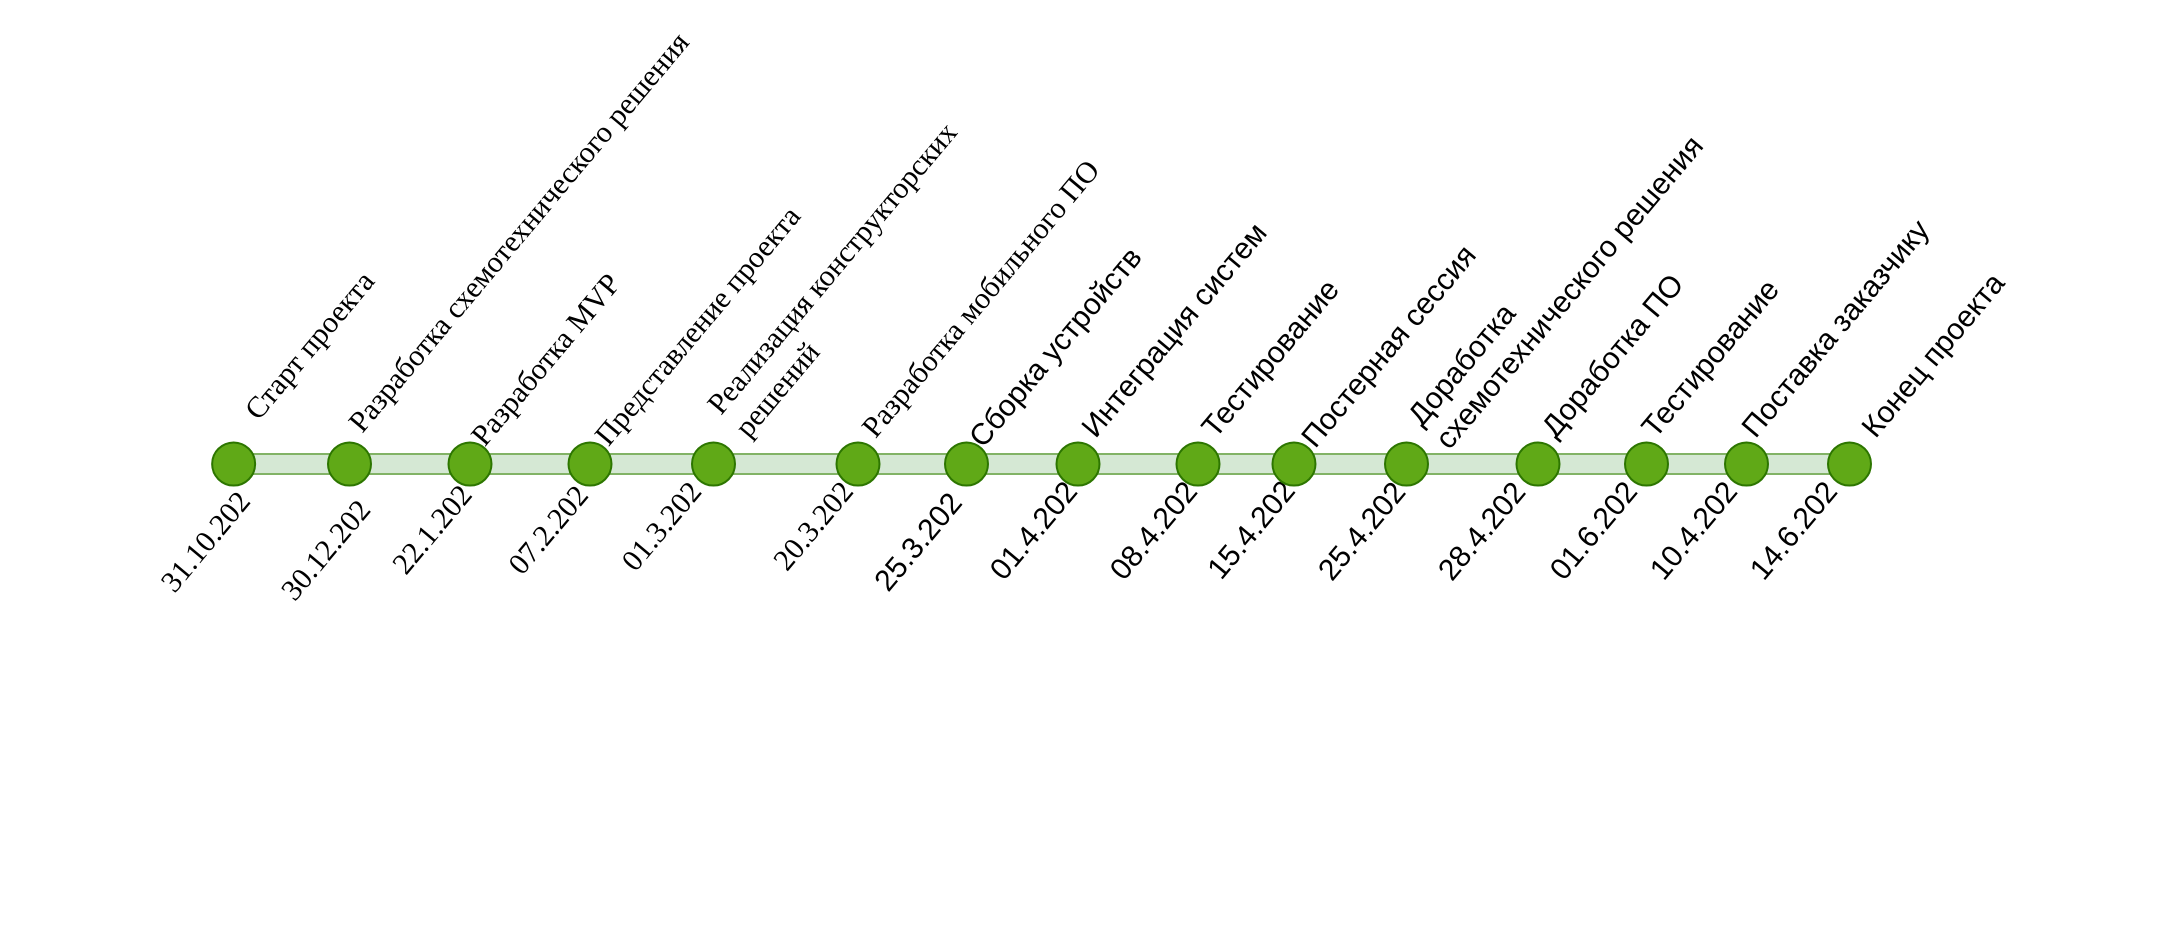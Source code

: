 <mxfile version="22.1.21" type="github">
  <diagram name="Страница — 1" id="I9JSmd46j2xp5LtKOo97">
    <mxGraphModel dx="945" dy="287" grid="1" gridSize="10" guides="1" tooltips="1" connect="1" arrows="1" fold="1" page="0" pageScale="1" pageWidth="827" pageHeight="1169" math="0" shadow="0">
      <root>
        <mxCell id="0" />
        <mxCell id="1" parent="0" />
        <mxCell id="Hk1t5FaP1TsDuf1RBor3-2" value="" style="rounded=1;whiteSpace=wrap;html=1;labelBackgroundColor=default;fillColor=#d5e8d4;strokeColor=#82b366;align=left;" vertex="1" parent="1">
          <mxGeometry x="40" y="280" width="820" height="10" as="geometry" />
        </mxCell>
        <mxCell id="Hk1t5FaP1TsDuf1RBor3-3" value="&lt;font face=&quot;Tahoma&quot; style=&quot;font-size: 15px;&quot;&gt;Старт проекта&lt;/font&gt;" style="text;html=1;strokeColor=none;fillColor=none;align=center;verticalAlign=middle;whiteSpace=wrap;rounded=0;rotation=-50;fontSize=15;" vertex="1" parent="1">
          <mxGeometry x="20.0" y="210" width="120" height="30" as="geometry" />
        </mxCell>
        <mxCell id="Hk1t5FaP1TsDuf1RBor3-5" value="&lt;font face=&quot;Tahoma&quot; style=&quot;font-size: 15px;&quot;&gt;Разработка схемотехнического решения&lt;/font&gt;" style="text;html=1;strokeColor=none;fillColor=none;align=left;verticalAlign=middle;whiteSpace=wrap;rounded=0;rotation=-50;fontSize=15;" vertex="1" parent="1">
          <mxGeometry x="53.57" y="150" width="266.43" height="30" as="geometry" />
        </mxCell>
        <mxCell id="Hk1t5FaP1TsDuf1RBor3-6" value="&lt;font face=&quot;Tahoma&quot; style=&quot;font-size: 15px;&quot;&gt;Разработка MVP&lt;/font&gt;" style="text;html=1;strokeColor=none;fillColor=none;align=left;verticalAlign=middle;whiteSpace=wrap;rounded=0;rotation=-50;fontSize=15;" vertex="1" parent="1">
          <mxGeometry x="130" y="190" width="181.99" height="30" as="geometry" />
        </mxCell>
        <mxCell id="Hk1t5FaP1TsDuf1RBor3-7" value="&lt;font face=&quot;Tahoma&quot;&gt;Представление проекта&lt;/font&gt;" style="text;html=1;strokeColor=none;fillColor=none;align=left;verticalAlign=middle;whiteSpace=wrap;rounded=0;rotation=-50;fontSize=15;" vertex="1" parent="1">
          <mxGeometry x="191.75" y="190" width="181.99" height="30" as="geometry" />
        </mxCell>
        <mxCell id="Hk1t5FaP1TsDuf1RBor3-8" value="&lt;font face=&quot;Tahoma&quot;&gt;Реализация конструкторских решений&lt;/font&gt;" style="text;html=1;strokeColor=none;fillColor=none;align=left;verticalAlign=middle;whiteSpace=wrap;rounded=0;rotation=-50;fontSize=15;" vertex="1" parent="1">
          <mxGeometry x="250" y="169.27" width="210" height="30" as="geometry" />
        </mxCell>
        <mxCell id="Hk1t5FaP1TsDuf1RBor3-9" value="&lt;font face=&quot;Tahoma&quot;&gt;Разработка мобильного ПО&lt;/font&gt;" style="text;html=1;strokeColor=none;fillColor=none;align=left;verticalAlign=middle;whiteSpace=wrap;rounded=0;rotation=-50;fontSize=15;" vertex="1" parent="1">
          <mxGeometry x="320" y="174.76" width="210" height="30" as="geometry" />
        </mxCell>
        <mxCell id="Hk1t5FaP1TsDuf1RBor3-10" value="Интеграция систем" style="text;html=1;strokeColor=none;fillColor=none;align=left;verticalAlign=middle;whiteSpace=wrap;rounded=0;rotation=-50;fontSize=15;" vertex="1" parent="1">
          <mxGeometry x="430" y="174.76" width="210" height="30" as="geometry" />
        </mxCell>
        <mxCell id="Hk1t5FaP1TsDuf1RBor3-11" value="Сборка устройств" style="text;html=1;strokeColor=none;fillColor=none;align=left;verticalAlign=middle;whiteSpace=wrap;rounded=0;rotation=-50;fontSize=15;" vertex="1" parent="1">
          <mxGeometry x="373.74" y="180" width="210" height="30" as="geometry" />
        </mxCell>
        <mxCell id="Hk1t5FaP1TsDuf1RBor3-12" value="Тестирование" style="text;html=1;strokeColor=none;fillColor=none;align=left;verticalAlign=middle;whiteSpace=wrap;rounded=0;rotation=-50;fontSize=15;" vertex="1" parent="1">
          <mxGeometry x="490" y="174.76" width="210" height="30" as="geometry" />
        </mxCell>
        <mxCell id="Hk1t5FaP1TsDuf1RBor3-14" value="Постерная сессия" style="text;html=1;strokeColor=none;fillColor=none;align=left;verticalAlign=middle;whiteSpace=wrap;rounded=0;rotation=-50;fontSize=15;" vertex="1" parent="1">
          <mxGeometry x="540" y="180" width="210" height="30" as="geometry" />
        </mxCell>
        <mxCell id="Hk1t5FaP1TsDuf1RBor3-15" value="Доработка схемотехнического решения" style="text;html=1;strokeColor=none;fillColor=none;align=left;verticalAlign=middle;whiteSpace=wrap;rounded=0;rotation=-50;fontSize=15;" vertex="1" parent="1">
          <mxGeometry x="600" y="174.76" width="210" height="30" as="geometry" />
        </mxCell>
        <mxCell id="Hk1t5FaP1TsDuf1RBor3-16" value="Доработка ПО" style="text;html=1;strokeColor=none;fillColor=none;align=left;verticalAlign=middle;whiteSpace=wrap;rounded=0;rotation=-50;fontSize=15;" vertex="1" parent="1">
          <mxGeometry x="660" y="174.76" width="210" height="30" as="geometry" />
        </mxCell>
        <mxCell id="Hk1t5FaP1TsDuf1RBor3-17" value="Тестирование" style="text;html=1;strokeColor=none;fillColor=none;align=left;verticalAlign=middle;whiteSpace=wrap;rounded=0;rotation=-50;fontSize=15;" vertex="1" parent="1">
          <mxGeometry x="710" y="174.76" width="210" height="30" as="geometry" />
        </mxCell>
        <mxCell id="Hk1t5FaP1TsDuf1RBor3-18" value="Поставка заказчику" style="text;html=1;strokeColor=none;fillColor=none;align=left;verticalAlign=middle;whiteSpace=wrap;rounded=0;rotation=-50;fontSize=15;" vertex="1" parent="1">
          <mxGeometry x="760" y="174.76" width="210" height="30" as="geometry" />
        </mxCell>
        <mxCell id="Hk1t5FaP1TsDuf1RBor3-19" value="Конец проекта" style="text;html=1;strokeColor=none;fillColor=none;align=left;verticalAlign=middle;whiteSpace=wrap;rounded=0;rotation=-50;fontSize=15;" vertex="1" parent="1">
          <mxGeometry x="820" y="174.76" width="210" height="30" as="geometry" />
        </mxCell>
        <mxCell id="Hk1t5FaP1TsDuf1RBor3-22" value="&lt;font face=&quot;Tahoma&quot; style=&quot;font-size: 15px;&quot;&gt;31.10.202&lt;/font&gt;" style="text;html=1;strokeColor=none;fillColor=none;align=right;verticalAlign=middle;whiteSpace=wrap;rounded=0;rotation=-50;fontSize=15;" vertex="1" parent="1">
          <mxGeometry x="-50" y="329.27" width="120" height="30" as="geometry" />
        </mxCell>
        <mxCell id="Hk1t5FaP1TsDuf1RBor3-23" value="&lt;font face=&quot;Tahoma&quot; style=&quot;font-size: 15px;&quot;&gt;30.12.202&lt;/font&gt;" style="text;html=1;strokeColor=none;fillColor=none;align=right;verticalAlign=middle;whiteSpace=wrap;rounded=0;rotation=-50;fontSize=15;" vertex="1" parent="1">
          <mxGeometry x="-110" y="389.27" width="266.43" height="30" as="geometry" />
        </mxCell>
        <mxCell id="Hk1t5FaP1TsDuf1RBor3-24" value="&lt;font face=&quot;Tahoma&quot; style=&quot;font-size: 15px;&quot;&gt;22.1.202&lt;/font&gt;" style="text;html=1;strokeColor=none;fillColor=none;align=right;verticalAlign=middle;whiteSpace=wrap;rounded=0;rotation=-50;fontSize=15;" vertex="1" parent="1">
          <mxGeometry x="9.76" y="350" width="181.99" height="30" as="geometry" />
        </mxCell>
        <mxCell id="Hk1t5FaP1TsDuf1RBor3-25" value="&lt;font face=&quot;Tahoma&quot;&gt;07.2.202&lt;/font&gt;" style="text;html=1;strokeColor=none;fillColor=none;align=right;verticalAlign=middle;whiteSpace=wrap;rounded=0;rotation=-50;fontSize=15;" vertex="1" parent="1">
          <mxGeometry x="68.01" y="350" width="181.99" height="30" as="geometry" />
        </mxCell>
        <mxCell id="Hk1t5FaP1TsDuf1RBor3-26" value="&lt;font face=&quot;Tahoma&quot;&gt;01.3.202&lt;/font&gt;" style="text;html=1;strokeColor=none;fillColor=none;align=right;verticalAlign=middle;whiteSpace=wrap;rounded=0;rotation=-50;fontSize=15;" vertex="1" parent="1">
          <mxGeometry x="101.99" y="359.27" width="210" height="30" as="geometry" />
        </mxCell>
        <mxCell id="Hk1t5FaP1TsDuf1RBor3-27" value="&lt;font face=&quot;Tahoma&quot;&gt;20.3.202&lt;/font&gt;" style="text;html=1;strokeColor=none;fillColor=none;align=right;verticalAlign=middle;whiteSpace=wrap;rounded=0;rotation=-50;fontSize=15;" vertex="1" parent="1">
          <mxGeometry x="177.75" y="359.27" width="210" height="30" as="geometry" />
        </mxCell>
        <mxCell id="Hk1t5FaP1TsDuf1RBor3-28" value="01.4.202" style="text;html=1;strokeColor=none;fillColor=none;align=right;verticalAlign=middle;whiteSpace=wrap;rounded=0;rotation=-50;fontSize=15;" vertex="1" parent="1">
          <mxGeometry x="290" y="359.27" width="210" height="30" as="geometry" />
        </mxCell>
        <mxCell id="Hk1t5FaP1TsDuf1RBor3-29" value="25.3.202" style="text;html=1;strokeColor=none;fillColor=none;align=right;verticalAlign=middle;whiteSpace=wrap;rounded=0;rotation=-50;fontSize=15;" vertex="1" parent="1">
          <mxGeometry x="231.75" y="364.76" width="210" height="30" as="geometry" />
        </mxCell>
        <mxCell id="Hk1t5FaP1TsDuf1RBor3-30" value="08.4.202" style="text;html=1;strokeColor=none;fillColor=none;align=right;verticalAlign=middle;whiteSpace=wrap;rounded=0;rotation=-50;fontSize=15;" vertex="1" parent="1">
          <mxGeometry x="350" y="359.27" width="210" height="30" as="geometry" />
        </mxCell>
        <mxCell id="Hk1t5FaP1TsDuf1RBor3-31" value="15.4.202" style="text;html=1;strokeColor=none;fillColor=none;align=right;verticalAlign=middle;whiteSpace=wrap;rounded=0;rotation=-50;fontSize=15;" vertex="1" parent="1">
          <mxGeometry x="398.5" y="359.27" width="210" height="30" as="geometry" />
        </mxCell>
        <mxCell id="Hk1t5FaP1TsDuf1RBor3-32" value="25.4.202" style="text;html=1;strokeColor=none;fillColor=none;align=right;verticalAlign=middle;whiteSpace=wrap;rounded=0;rotation=-50;fontSize=15;" vertex="1" parent="1">
          <mxGeometry x="454.25" y="359.27" width="210" height="30" as="geometry" />
        </mxCell>
        <mxCell id="Hk1t5FaP1TsDuf1RBor3-33" value="28.4.202" style="text;html=1;strokeColor=none;fillColor=none;align=right;verticalAlign=middle;whiteSpace=wrap;rounded=0;rotation=-50;fontSize=15;" vertex="1" parent="1">
          <mxGeometry x="514.25" y="359.27" width="210" height="30" as="geometry" />
        </mxCell>
        <mxCell id="Hk1t5FaP1TsDuf1RBor3-34" value="01.6.202" style="text;html=1;strokeColor=none;fillColor=none;align=right;verticalAlign=middle;whiteSpace=wrap;rounded=0;rotation=-50;fontSize=15;" vertex="1" parent="1">
          <mxGeometry x="570" y="359.27" width="210" height="30" as="geometry" />
        </mxCell>
        <mxCell id="Hk1t5FaP1TsDuf1RBor3-35" value="10.4.202" style="text;html=1;strokeColor=none;fillColor=none;align=right;verticalAlign=middle;whiteSpace=wrap;rounded=0;rotation=-50;fontSize=15;" vertex="1" parent="1">
          <mxGeometry x="620" y="359.27" width="210" height="30" as="geometry" />
        </mxCell>
        <mxCell id="Hk1t5FaP1TsDuf1RBor3-36" value="14.6.202" style="text;html=1;strokeColor=none;fillColor=none;align=right;verticalAlign=middle;whiteSpace=wrap;rounded=0;rotation=-50;fontSize=15;" vertex="1" parent="1">
          <mxGeometry x="670" y="359.27" width="210" height="30" as="geometry" />
        </mxCell>
        <mxCell id="Hk1t5FaP1TsDuf1RBor3-38" value="" style="ellipse;whiteSpace=wrap;html=1;aspect=fixed;fillColor=#60a917;strokeColor=#2D7600;fontColor=#ffffff;" vertex="1" parent="1">
          <mxGeometry x="32.07" y="274.25" width="21.5" height="21.5" as="geometry" />
        </mxCell>
        <mxCell id="Hk1t5FaP1TsDuf1RBor3-40" value="" style="ellipse;whiteSpace=wrap;html=1;aspect=fixed;fillColor=#60a917;strokeColor=#2D7600;fontColor=#ffffff;" vertex="1" parent="1">
          <mxGeometry x="90" y="274.25" width="21.5" height="21.5" as="geometry" />
        </mxCell>
        <mxCell id="Hk1t5FaP1TsDuf1RBor3-41" value="" style="ellipse;whiteSpace=wrap;html=1;aspect=fixed;fillColor=#60a917;strokeColor=#2D7600;fontColor=#ffffff;" vertex="1" parent="1">
          <mxGeometry x="150.25" y="274.25" width="21.5" height="21.5" as="geometry" />
        </mxCell>
        <mxCell id="Hk1t5FaP1TsDuf1RBor3-42" value="" style="ellipse;whiteSpace=wrap;html=1;aspect=fixed;fillColor=#60a917;strokeColor=#2D7600;fontColor=#ffffff;" vertex="1" parent="1">
          <mxGeometry x="210.25" y="274.25" width="21.5" height="21.5" as="geometry" />
        </mxCell>
        <mxCell id="Hk1t5FaP1TsDuf1RBor3-43" value="" style="ellipse;whiteSpace=wrap;html=1;aspect=fixed;fillColor=#60a917;strokeColor=#2D7600;fontColor=#ffffff;" vertex="1" parent="1">
          <mxGeometry x="272" y="274.25" width="21.5" height="21.5" as="geometry" />
        </mxCell>
        <mxCell id="Hk1t5FaP1TsDuf1RBor3-44" value="" style="ellipse;whiteSpace=wrap;html=1;aspect=fixed;fillColor=#60a917;strokeColor=#2D7600;fontColor=#ffffff;" vertex="1" parent="1">
          <mxGeometry x="344.25" y="274.25" width="21.5" height="21.5" as="geometry" />
        </mxCell>
        <mxCell id="Hk1t5FaP1TsDuf1RBor3-45" value="" style="ellipse;whiteSpace=wrap;html=1;aspect=fixed;fillColor=#60a917;strokeColor=#2D7600;fontColor=#ffffff;" vertex="1" parent="1">
          <mxGeometry x="398.5" y="274.25" width="21.5" height="21.5" as="geometry" />
        </mxCell>
        <mxCell id="Hk1t5FaP1TsDuf1RBor3-46" value="" style="ellipse;whiteSpace=wrap;html=1;aspect=fixed;fillColor=#60a917;strokeColor=#2D7600;fontColor=#ffffff;" vertex="1" parent="1">
          <mxGeometry x="454.25" y="274.25" width="21.5" height="21.5" as="geometry" />
        </mxCell>
        <mxCell id="Hk1t5FaP1TsDuf1RBor3-47" value="" style="ellipse;whiteSpace=wrap;html=1;aspect=fixed;fillColor=#60a917;strokeColor=#2D7600;fontColor=#ffffff;" vertex="1" parent="1">
          <mxGeometry x="514.25" y="274.25" width="21.5" height="21.5" as="geometry" />
        </mxCell>
        <mxCell id="Hk1t5FaP1TsDuf1RBor3-48" value="" style="ellipse;whiteSpace=wrap;html=1;aspect=fixed;fillColor=#60a917;strokeColor=#2D7600;fontColor=#ffffff;" vertex="1" parent="1">
          <mxGeometry x="562.24" y="274.25" width="21.5" height="21.5" as="geometry" />
        </mxCell>
        <mxCell id="Hk1t5FaP1TsDuf1RBor3-49" value="" style="ellipse;whiteSpace=wrap;html=1;aspect=fixed;fillColor=#60a917;strokeColor=#2D7600;fontColor=#ffffff;" vertex="1" parent="1">
          <mxGeometry x="618.5" y="274.25" width="21.5" height="21.5" as="geometry" />
        </mxCell>
        <mxCell id="Hk1t5FaP1TsDuf1RBor3-50" value="" style="ellipse;whiteSpace=wrap;html=1;aspect=fixed;fillColor=#60a917;strokeColor=#2D7600;fontColor=#ffffff;" vertex="1" parent="1">
          <mxGeometry x="684.25" y="274.25" width="21.5" height="21.5" as="geometry" />
        </mxCell>
        <mxCell id="Hk1t5FaP1TsDuf1RBor3-51" value="" style="ellipse;whiteSpace=wrap;html=1;aspect=fixed;fillColor=#60a917;strokeColor=#2D7600;fontColor=#ffffff;" vertex="1" parent="1">
          <mxGeometry x="738.5" y="274.25" width="21.5" height="21.5" as="geometry" />
        </mxCell>
        <mxCell id="Hk1t5FaP1TsDuf1RBor3-52" value="" style="ellipse;whiteSpace=wrap;html=1;aspect=fixed;fillColor=#60a917;strokeColor=#2D7600;fontColor=#ffffff;" vertex="1" parent="1">
          <mxGeometry x="788.5" y="274.25" width="21.5" height="21.5" as="geometry" />
        </mxCell>
        <mxCell id="Hk1t5FaP1TsDuf1RBor3-53" value="" style="ellipse;whiteSpace=wrap;html=1;aspect=fixed;fillColor=#60a917;strokeColor=#2D7600;fontColor=#ffffff;" vertex="1" parent="1">
          <mxGeometry x="840" y="274.25" width="21.5" height="21.5" as="geometry" />
        </mxCell>
      </root>
    </mxGraphModel>
  </diagram>
</mxfile>

